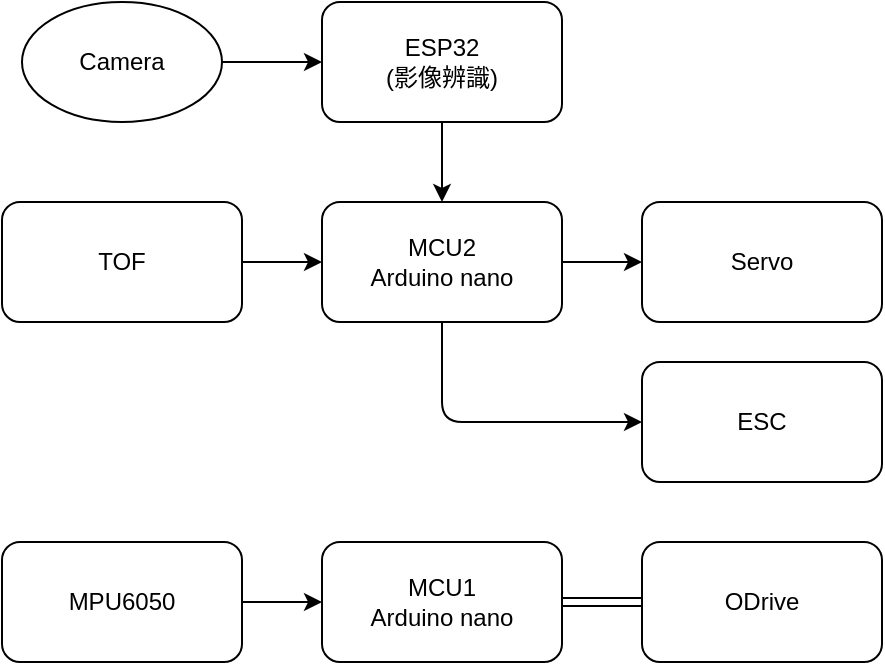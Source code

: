 <mxfile version="26.2.14" pages="3">
  <diagram name="Overview" id="IaT-dQrcjwcjiGSIGe-s">
    <mxGraphModel dx="5336" dy="387" grid="1" gridSize="10" guides="1" tooltips="1" connect="1" arrows="1" fold="1" page="1" pageScale="1" pageWidth="4681" pageHeight="3300" math="0" shadow="0">
      <root>
        <mxCell id="0" />
        <mxCell id="1" parent="0" />
        <mxCell id="_2ZUYXqsGlizadcUjon--12" style="edgeStyle=orthogonalEdgeStyle;rounded=1;orthogonalLoop=1;jettySize=auto;html=1;exitX=0.5;exitY=1;exitDx=0;exitDy=0;entryX=0.5;entryY=0;entryDx=0;entryDy=0;" parent="1" source="6xTB0geZAMP3oWDiHn3o-4" target="6xTB0geZAMP3oWDiHn3o-13" edge="1">
          <mxGeometry relative="1" as="geometry" />
        </mxCell>
        <mxCell id="6xTB0geZAMP3oWDiHn3o-4" value="ESP32&lt;div&gt;(影像辨識)&lt;/div&gt;" style="rounded=1;whiteSpace=wrap;html=1;" parent="1" vertex="1">
          <mxGeometry x="50" y="190" width="120" height="60" as="geometry" />
        </mxCell>
        <mxCell id="_2ZUYXqsGlizadcUjon--9" style="edgeStyle=orthogonalEdgeStyle;rounded=1;orthogonalLoop=1;jettySize=auto;html=1;exitX=1;exitY=0.5;exitDx=0;exitDy=0;entryX=0;entryY=0.5;entryDx=0;entryDy=0;" parent="1" source="6xTB0geZAMP3oWDiHn3o-13" target="_2ZUYXqsGlizadcUjon--7" edge="1">
          <mxGeometry relative="1" as="geometry" />
        </mxCell>
        <mxCell id="_2ZUYXqsGlizadcUjon--11" style="edgeStyle=orthogonalEdgeStyle;rounded=1;orthogonalLoop=1;jettySize=auto;html=1;exitX=0.5;exitY=1;exitDx=0;exitDy=0;entryX=0;entryY=0.5;entryDx=0;entryDy=0;" parent="1" source="6xTB0geZAMP3oWDiHn3o-13" target="_2ZUYXqsGlizadcUjon--10" edge="1">
          <mxGeometry relative="1" as="geometry" />
        </mxCell>
        <mxCell id="6xTB0geZAMP3oWDiHn3o-13" value="&lt;div&gt;MCU2&lt;/div&gt;Arduino nano" style="rounded=1;whiteSpace=wrap;html=1;" parent="1" vertex="1">
          <mxGeometry x="50" y="290" width="120" height="60" as="geometry" />
        </mxCell>
        <mxCell id="6xTB0geZAMP3oWDiHn3o-24" style="edgeStyle=orthogonalEdgeStyle;rounded=1;orthogonalLoop=1;jettySize=auto;html=1;exitX=1;exitY=0.5;exitDx=0;exitDy=0;entryX=0;entryY=0.5;entryDx=0;entryDy=0;" parent="1" source="6xTB0geZAMP3oWDiHn3o-21" target="6xTB0geZAMP3oWDiHn3o-4" edge="1">
          <mxGeometry relative="1" as="geometry" />
        </mxCell>
        <mxCell id="6xTB0geZAMP3oWDiHn3o-21" value="Camera" style="ellipse;whiteSpace=wrap;html=1;rounded=1;" parent="1" vertex="1">
          <mxGeometry x="-100" y="190" width="100" height="60" as="geometry" />
        </mxCell>
        <mxCell id="_2ZUYXqsGlizadcUjon--6" style="edgeStyle=orthogonalEdgeStyle;shape=link;rounded=1;orthogonalLoop=1;jettySize=auto;html=1;exitX=1;exitY=0.5;exitDx=0;exitDy=0;entryX=0;entryY=0.5;entryDx=0;entryDy=0;" parent="1" source="_2ZUYXqsGlizadcUjon--1" target="_2ZUYXqsGlizadcUjon--4" edge="1">
          <mxGeometry relative="1" as="geometry" />
        </mxCell>
        <mxCell id="_2ZUYXqsGlizadcUjon--1" value="&lt;div&gt;MCU1&lt;/div&gt;Arduino nano" style="rounded=1;whiteSpace=wrap;html=1;" parent="1" vertex="1">
          <mxGeometry x="50" y="460" width="120" height="60" as="geometry" />
        </mxCell>
        <mxCell id="_2ZUYXqsGlizadcUjon--3" style="edgeStyle=orthogonalEdgeStyle;rounded=1;orthogonalLoop=1;jettySize=auto;html=1;exitX=1;exitY=0.5;exitDx=0;exitDy=0;entryX=0;entryY=0.5;entryDx=0;entryDy=0;" parent="1" source="_2ZUYXqsGlizadcUjon--2" target="_2ZUYXqsGlizadcUjon--1" edge="1">
          <mxGeometry relative="1" as="geometry" />
        </mxCell>
        <mxCell id="_2ZUYXqsGlizadcUjon--2" value="&lt;div&gt;MPU6050&lt;/div&gt;" style="rounded=1;whiteSpace=wrap;html=1;" parent="1" vertex="1">
          <mxGeometry x="-110" y="460" width="120" height="60" as="geometry" />
        </mxCell>
        <mxCell id="_2ZUYXqsGlizadcUjon--4" value="&lt;div&gt;ODrive&lt;/div&gt;" style="rounded=1;whiteSpace=wrap;html=1;" parent="1" vertex="1">
          <mxGeometry x="210" y="460" width="120" height="60" as="geometry" />
        </mxCell>
        <mxCell id="_2ZUYXqsGlizadcUjon--7" value="Servo" style="rounded=1;whiteSpace=wrap;html=1;" parent="1" vertex="1">
          <mxGeometry x="210" y="290" width="120" height="60" as="geometry" />
        </mxCell>
        <mxCell id="_2ZUYXqsGlizadcUjon--10" value="ESC" style="rounded=1;whiteSpace=wrap;html=1;" parent="1" vertex="1">
          <mxGeometry x="210" y="370" width="120" height="60" as="geometry" />
        </mxCell>
        <mxCell id="_2ZUYXqsGlizadcUjon--14" style="edgeStyle=orthogonalEdgeStyle;rounded=1;orthogonalLoop=1;jettySize=auto;html=1;exitX=1;exitY=0.5;exitDx=0;exitDy=0;entryX=0;entryY=0.5;entryDx=0;entryDy=0;" parent="1" source="_2ZUYXqsGlizadcUjon--13" target="6xTB0geZAMP3oWDiHn3o-13" edge="1">
          <mxGeometry relative="1" as="geometry" />
        </mxCell>
        <mxCell id="_2ZUYXqsGlizadcUjon--13" value="TOF" style="rounded=1;whiteSpace=wrap;html=1;" parent="1" vertex="1">
          <mxGeometry x="-110" y="290" width="120" height="60" as="geometry" />
        </mxCell>
      </root>
    </mxGraphModel>
  </diagram>
  <diagram id="NSe0sq4MMyWG3r4I62Pq" name="MCU1 &amp; ODrive">
    <mxGraphModel dx="786" dy="464" grid="1" gridSize="10" guides="1" tooltips="1" connect="1" arrows="1" fold="1" page="1" pageScale="1" pageWidth="850" pageHeight="1100" math="0" shadow="0">
      <root>
        <mxCell id="0" />
        <mxCell id="1" parent="0" />
        <mxCell id="1gkX_x4TSQtuTY-3-32A-1" value="煞車舵機" style="ellipse;whiteSpace=wrap;html=1;rounded=1;" parent="1" vertex="1">
          <mxGeometry x="150" y="150" width="100" height="60" as="geometry" />
        </mxCell>
        <mxCell id="1gkX_x4TSQtuTY-3-32A-2" value="喇叭" style="ellipse;whiteSpace=wrap;html=1;rounded=1;" parent="1" vertex="1">
          <mxGeometry x="150" y="70" width="100" height="60" as="geometry" />
        </mxCell>
        <mxCell id="kzeSojfKPxdmuSyKESCV-7" style="edgeStyle=orthogonalEdgeStyle;rounded=1;orthogonalLoop=1;jettySize=auto;html=1;exitX=0.5;exitY=0;exitDx=0;exitDy=0;entryX=0.25;entryY=1;entryDx=0;entryDy=0;" parent="1" source="1gkX_x4TSQtuTY-3-32A-3" target="2dbZt5oQCGfKPc3aetz3-8" edge="1">
          <mxGeometry relative="1" as="geometry" />
        </mxCell>
        <mxCell id="1gkX_x4TSQtuTY-3-32A-3" value="MPU6050" style="ellipse;whiteSpace=wrap;html=1;rounded=1;" parent="1" vertex="1">
          <mxGeometry x="230" y="270" width="100" height="60" as="geometry" />
        </mxCell>
        <mxCell id="2dbZt5oQCGfKPc3aetz3-2" style="edgeStyle=orthogonalEdgeStyle;rounded=1;orthogonalLoop=1;jettySize=auto;html=1;exitX=0.25;exitY=1;exitDx=0;exitDy=0;entryX=0.5;entryY=0;entryDx=0;entryDy=0;" parent="1" source="2dbZt5oQCGfKPc3aetz3-3" target="2dbZt5oQCGfKPc3aetz3-9" edge="1">
          <mxGeometry relative="1" as="geometry" />
        </mxCell>
        <mxCell id="2dbZt5oQCGfKPc3aetz3-3" value="ODrive" style="rounded=1;whiteSpace=wrap;html=1;" parent="1" vertex="1">
          <mxGeometry x="760" y="100" width="120" height="60" as="geometry" />
        </mxCell>
        <mxCell id="2dbZt5oQCGfKPc3aetz3-4" style="edgeStyle=orthogonalEdgeStyle;rounded=1;orthogonalLoop=1;jettySize=auto;html=1;exitX=0.5;exitY=1;exitDx=0;exitDy=0;entryX=0.5;entryY=0;entryDx=0;entryDy=0;" parent="1" source="ke1UcvA0kIAq80Wseatv-4" target="2dbZt5oQCGfKPc3aetz3-10" edge="1">
          <mxGeometry relative="1" as="geometry" />
        </mxCell>
        <mxCell id="2dbZt5oQCGfKPc3aetz3-6" style="edgeStyle=orthogonalEdgeStyle;rounded=1;orthogonalLoop=1;jettySize=auto;html=1;exitX=0.5;exitY=1;exitDx=0;exitDy=0;entryX=0.5;entryY=0;entryDx=0;entryDy=0;" parent="1" source="ke1UcvA0kIAq80Wseatv-2" target="2dbZt5oQCGfKPc3aetz3-11" edge="1">
          <mxGeometry relative="1" as="geometry" />
        </mxCell>
        <mxCell id="ke1UcvA0kIAq80Wseatv-8" style="edgeStyle=orthogonalEdgeStyle;rounded=1;orthogonalLoop=1;jettySize=auto;html=1;exitX=0;exitY=0.75;exitDx=0;exitDy=0;entryX=1;entryY=0.5;entryDx=0;entryDy=0;" parent="1" source="2dbZt5oQCGfKPc3aetz3-8" target="1gkX_x4TSQtuTY-3-32A-1" edge="1">
          <mxGeometry relative="1" as="geometry" />
        </mxCell>
        <mxCell id="ke1UcvA0kIAq80Wseatv-9" style="edgeStyle=orthogonalEdgeStyle;rounded=1;orthogonalLoop=1;jettySize=auto;html=1;exitX=0;exitY=0.25;exitDx=0;exitDy=0;entryX=1;entryY=0.5;entryDx=0;entryDy=0;" parent="1" source="2dbZt5oQCGfKPc3aetz3-8" target="1gkX_x4TSQtuTY-3-32A-2" edge="1">
          <mxGeometry relative="1" as="geometry" />
        </mxCell>
        <mxCell id="kzeSojfKPxdmuSyKESCV-8" style="edgeStyle=orthogonalEdgeStyle;rounded=1;orthogonalLoop=1;jettySize=auto;html=1;exitX=1;exitY=0.5;exitDx=0;exitDy=0;entryX=0;entryY=0.5;entryDx=0;entryDy=0;" parent="1" source="2dbZt5oQCGfKPc3aetz3-8" target="2dbZt5oQCGfKPc3aetz3-3" edge="1">
          <mxGeometry relative="1" as="geometry" />
        </mxCell>
        <mxCell id="2dbZt5oQCGfKPc3aetz3-8" value="&lt;div&gt;MCU1&lt;/div&gt;Arduino nano" style="rounded=1;whiteSpace=wrap;html=1;" parent="1" vertex="1">
          <mxGeometry x="380" y="100" width="120" height="60" as="geometry" />
        </mxCell>
        <mxCell id="6pNafbM-Ww48p6pXyY5f-8" style="edgeStyle=orthogonalEdgeStyle;rounded=1;orthogonalLoop=1;jettySize=auto;html=1;exitX=1;exitY=0.5;exitDx=0;exitDy=0;entryX=0;entryY=0.5;entryDx=0;entryDy=0;" parent="1" source="2dbZt5oQCGfKPc3aetz3-9" target="CG3f3aGAEcLk8oi-hIqq-2" edge="1">
          <mxGeometry relative="1" as="geometry" />
        </mxCell>
        <mxCell id="2dbZt5oQCGfKPc3aetz3-9" value="平衡馬達" style="ellipse;whiteSpace=wrap;html=1;rounded=1;" parent="1" vertex="1">
          <mxGeometry x="710" y="220" width="100" height="60" as="geometry" />
        </mxCell>
        <mxCell id="2dbZt5oQCGfKPc3aetz3-10" value="後輪馬達" style="ellipse;whiteSpace=wrap;html=1;rounded=1;" parent="1" vertex="1">
          <mxGeometry x="570" y="310" width="100" height="60" as="geometry" />
        </mxCell>
        <mxCell id="6pNafbM-Ww48p6pXyY5f-7" style="edgeStyle=orthogonalEdgeStyle;rounded=1;orthogonalLoop=1;jettySize=auto;html=1;exitX=0;exitY=0.5;exitDx=0;exitDy=0;entryX=1;entryY=0.5;entryDx=0;entryDy=0;" parent="1" source="2dbZt5oQCGfKPc3aetz3-11" target="CG3f3aGAEcLk8oi-hIqq-1" edge="1">
          <mxGeometry relative="1" as="geometry" />
        </mxCell>
        <mxCell id="2dbZt5oQCGfKPc3aetz3-11" value="轉向馬達" style="ellipse;whiteSpace=wrap;html=1;rounded=1;" parent="1" vertex="1">
          <mxGeometry x="450" y="355" width="100" height="60" as="geometry" />
        </mxCell>
        <mxCell id="ke1UcvA0kIAq80Wseatv-3" value="" style="edgeStyle=orthogonalEdgeStyle;rounded=1;orthogonalLoop=1;jettySize=auto;html=1;exitX=0.75;exitY=1;exitDx=0;exitDy=0;entryX=0.5;entryY=0;entryDx=0;entryDy=0;" parent="1" source="2dbZt5oQCGfKPc3aetz3-8" target="ke1UcvA0kIAq80Wseatv-2" edge="1">
          <mxGeometry relative="1" as="geometry">
            <mxPoint x="440" y="160" as="sourcePoint" />
            <mxPoint x="420" y="310" as="targetPoint" />
          </mxGeometry>
        </mxCell>
        <mxCell id="ke1UcvA0kIAq80Wseatv-2" value="A4988" style="ellipse;whiteSpace=wrap;html=1;rounded=1;" parent="1" vertex="1">
          <mxGeometry x="450" y="265" width="100" height="60" as="geometry" />
        </mxCell>
        <mxCell id="ke1UcvA0kIAq80Wseatv-5" value="" style="edgeStyle=orthogonalEdgeStyle;rounded=1;orthogonalLoop=1;jettySize=auto;html=1;exitX=0.917;exitY=1;exitDx=0;exitDy=0;entryX=0.5;entryY=0;entryDx=0;entryDy=0;exitPerimeter=0;" parent="1" source="2dbZt5oQCGfKPc3aetz3-8" target="ke1UcvA0kIAq80Wseatv-4" edge="1">
          <mxGeometry relative="1" as="geometry">
            <mxPoint x="490" y="160" as="sourcePoint" />
            <mxPoint x="550" y="290" as="targetPoint" />
          </mxGeometry>
        </mxCell>
        <mxCell id="ke1UcvA0kIAq80Wseatv-4" value="ESC" style="ellipse;whiteSpace=wrap;html=1;rounded=1;" parent="1" vertex="1">
          <mxGeometry x="570" y="220" width="100" height="60" as="geometry" />
        </mxCell>
        <mxCell id="kzeSojfKPxdmuSyKESCV-4" style="edgeStyle=orthogonalEdgeStyle;rounded=1;orthogonalLoop=1;jettySize=auto;html=1;exitX=0.5;exitY=0;exitDx=0;exitDy=0;entryX=0.5;entryY=1;entryDx=0;entryDy=0;" parent="1" source="CG3f3aGAEcLk8oi-hIqq-1" target="2dbZt5oQCGfKPc3aetz3-8" edge="1">
          <mxGeometry relative="1" as="geometry" />
        </mxCell>
        <mxCell id="CG3f3aGAEcLk8oi-hIqq-1" value="AS5600" style="ellipse;whiteSpace=wrap;html=1;rounded=1;" parent="1" vertex="1">
          <mxGeometry x="330" y="355" width="100" height="60" as="geometry" />
        </mxCell>
        <mxCell id="kzeSojfKPxdmuSyKESCV-3" style="edgeStyle=orthogonalEdgeStyle;rounded=1;orthogonalLoop=1;jettySize=auto;html=1;exitX=0.5;exitY=0;exitDx=0;exitDy=0;entryX=0.75;entryY=1;entryDx=0;entryDy=0;" parent="1" source="CG3f3aGAEcLk8oi-hIqq-2" target="2dbZt5oQCGfKPc3aetz3-3" edge="1">
          <mxGeometry relative="1" as="geometry" />
        </mxCell>
        <mxCell id="CG3f3aGAEcLk8oi-hIqq-2" value="AS5047P" style="ellipse;whiteSpace=wrap;html=1;rounded=1;" parent="1" vertex="1">
          <mxGeometry x="830" y="220" width="100" height="60" as="geometry" />
        </mxCell>
      </root>
    </mxGraphModel>
  </diagram>
  <diagram id="By1cZO288ivROsiX2tNi" name="(deprecated)避障 &amp; 路徑規劃 &amp; 人機介面">
    <mxGraphModel dx="786" dy="464" grid="1" gridSize="10" guides="1" tooltips="1" connect="1" arrows="1" fold="1" page="1" pageScale="1" pageWidth="850" pageHeight="1100" math="0" shadow="0">
      <root>
        <mxCell id="0" />
        <mxCell id="1" parent="0" />
        <mxCell id="KOTvEKk4cODG3CHukWw7-1" value="聲控遙控" style="rounded=0;whiteSpace=wrap;html=1;" parent="1" vertex="1">
          <mxGeometry x="425" y="130" width="120" height="60" as="geometry" />
        </mxCell>
        <mxCell id="KOTvEKk4cODG3CHukWw7-2" value="跟線" style="rounded=0;whiteSpace=wrap;html=1;" parent="1" vertex="1">
          <mxGeometry x="210" y="260" width="120" height="60" as="geometry" />
        </mxCell>
        <mxCell id="-Dsy-igZ6uRiQ0I0aJYv-1" value="2d lidar" style="rounded=0;whiteSpace=wrap;html=1;" parent="1" vertex="1">
          <mxGeometry x="630" y="130" width="120" height="60" as="geometry" />
        </mxCell>
        <mxCell id="-Dsy-igZ6uRiQ0I0aJYv-2" value="跟車" style="rounded=0;whiteSpace=wrap;html=1;" parent="1" vertex="1">
          <mxGeometry x="425" y="260" width="120" height="60" as="geometry" />
        </mxCell>
      </root>
    </mxGraphModel>
  </diagram>
</mxfile>
